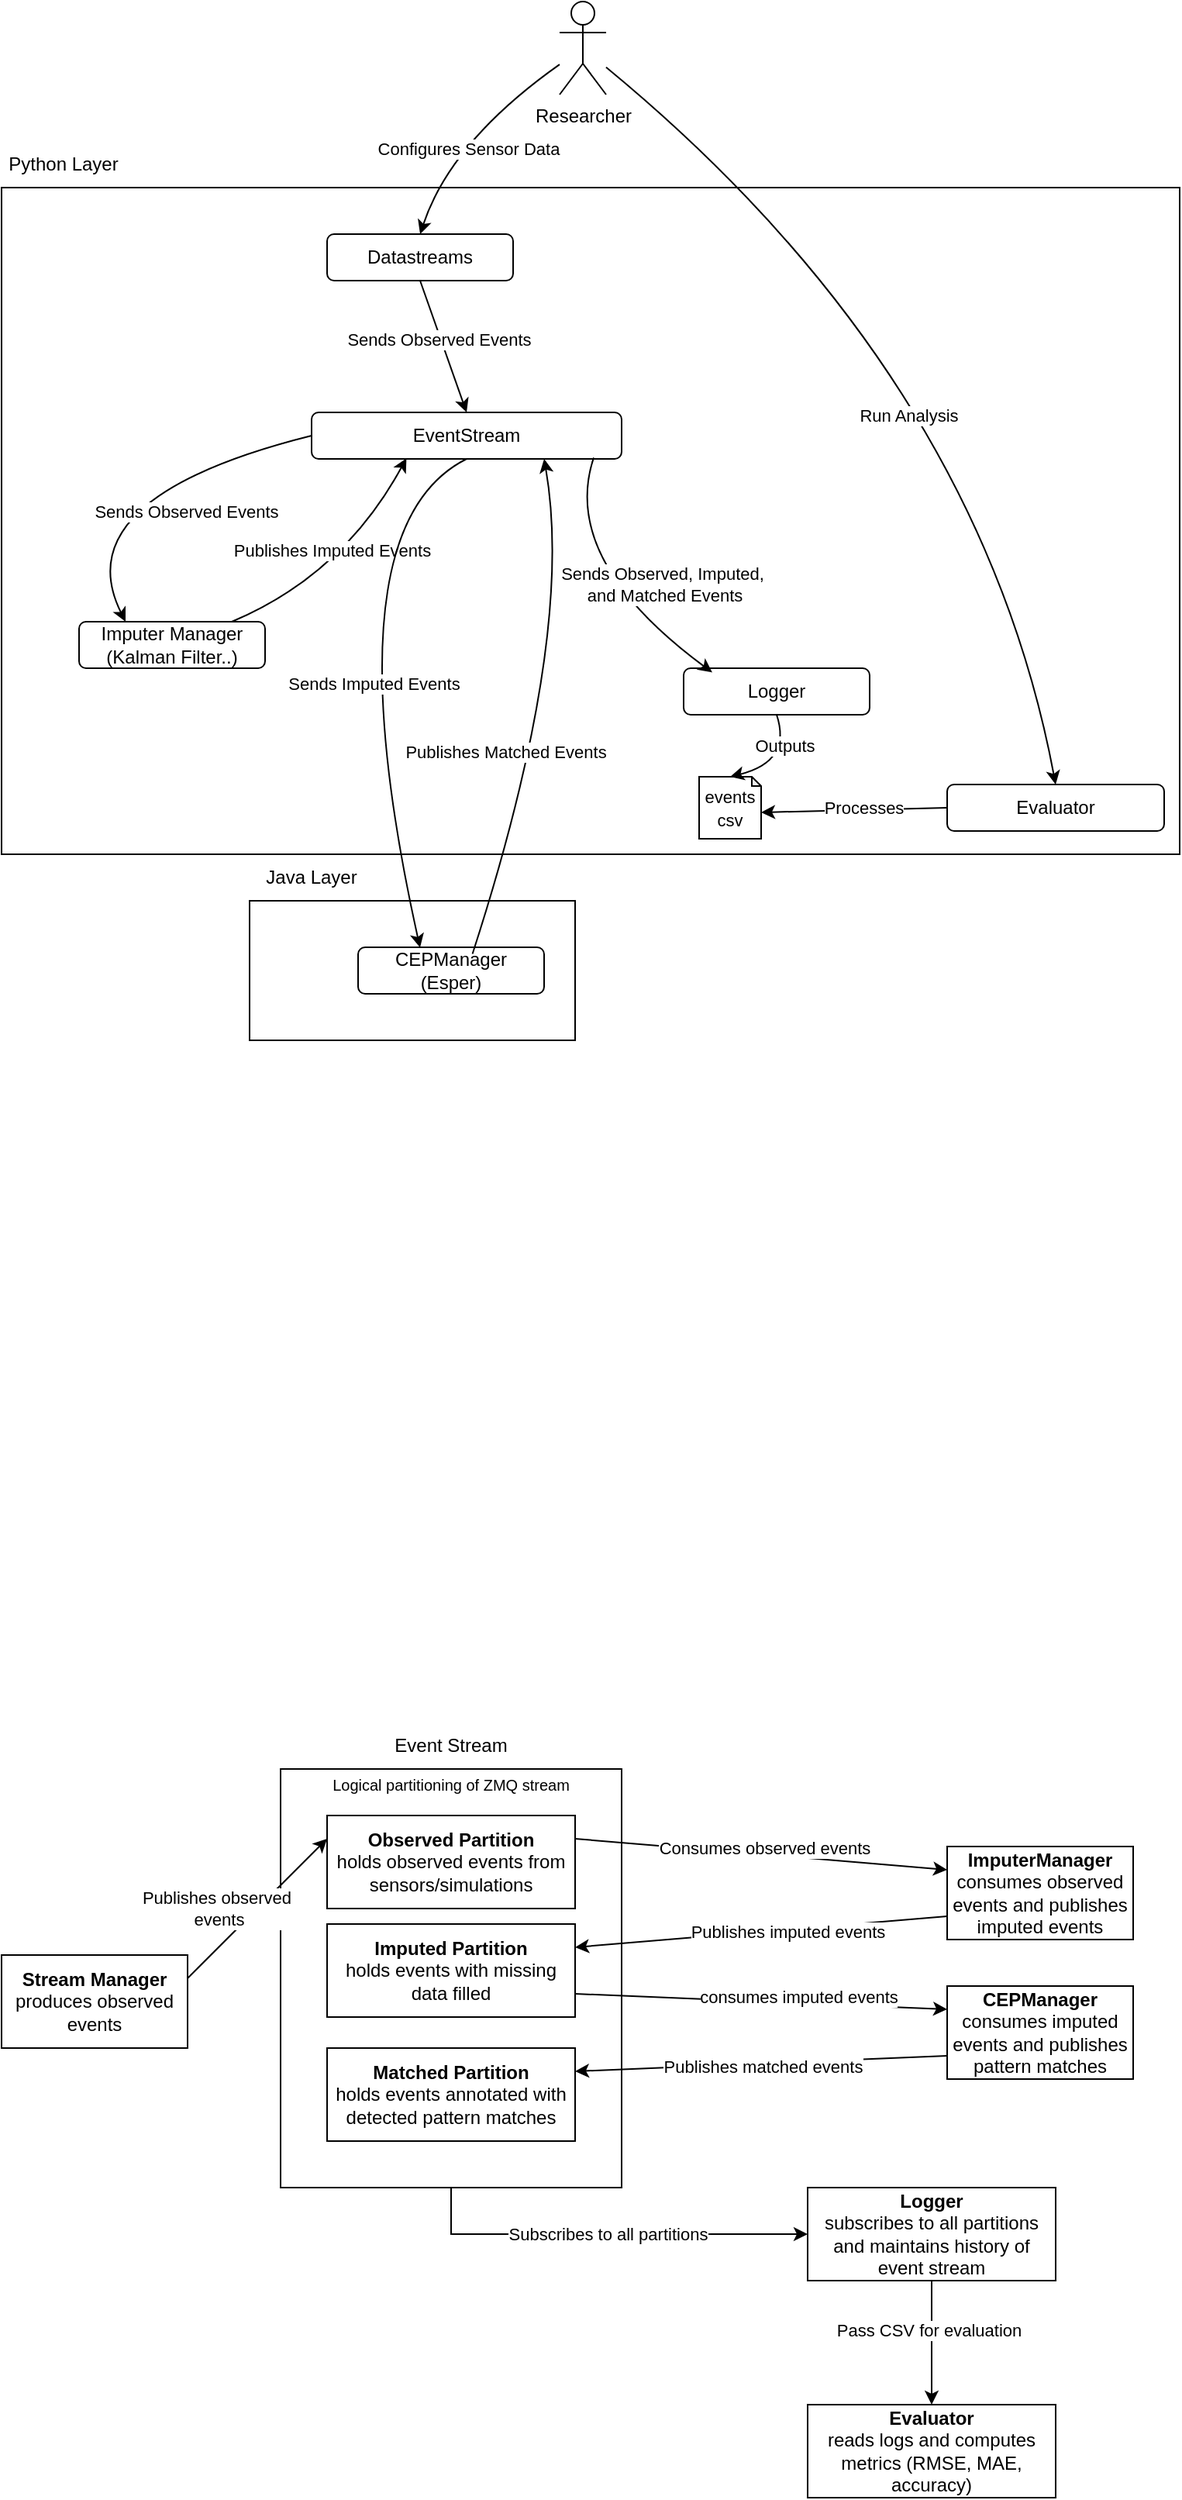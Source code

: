 <mxfile version="28.1.2">
  <diagram name="Page-1" id="nLHSv5qawO0i9cInuJ0M">
    <mxGraphModel dx="878" dy="634" grid="1" gridSize="10" guides="1" tooltips="1" connect="1" arrows="1" fold="1" page="1" pageScale="1" pageWidth="850" pageHeight="1100" math="0" shadow="0">
      <root>
        <mxCell id="0" />
        <mxCell id="1" parent="0" />
        <mxCell id="IS17HLQf8USK1EShI2KF-44" value="" style="rounded=0;whiteSpace=wrap;html=1;fillColor=none;align=left;" vertex="1" parent="1">
          <mxGeometry x="220" y="1190" width="220" height="270" as="geometry" />
        </mxCell>
        <mxCell id="IS17HLQf8USK1EShI2KF-1" value="Researcher" style="shape=umlActor;verticalLabelPosition=bottom;verticalAlign=top;html=1;outlineConnect=0;" vertex="1" parent="1">
          <mxGeometry x="400" y="50" width="30" height="60" as="geometry" />
        </mxCell>
        <mxCell id="IS17HLQf8USK1EShI2KF-5" value="" style="rounded=0;whiteSpace=wrap;html=1;fillColor=none;strokeWidth=1;" vertex="1" parent="1">
          <mxGeometry x="40" y="170" width="760" height="430" as="geometry" />
        </mxCell>
        <mxCell id="IS17HLQf8USK1EShI2KF-6" value="Python Layer" style="text;html=1;align=center;verticalAlign=middle;whiteSpace=wrap;rounded=0;" vertex="1" parent="1">
          <mxGeometry x="40" y="140" width="80" height="30" as="geometry" />
        </mxCell>
        <mxCell id="IS17HLQf8USK1EShI2KF-7" value="" style="rounded=0;whiteSpace=wrap;html=1;fillColor=none;strokeWidth=1;" vertex="1" parent="1">
          <mxGeometry x="200" y="630" width="210" height="90" as="geometry" />
        </mxCell>
        <mxCell id="IS17HLQf8USK1EShI2KF-8" value="Java Layer" style="text;html=1;align=center;verticalAlign=middle;whiteSpace=wrap;rounded=0;" vertex="1" parent="1">
          <mxGeometry x="200" y="600" width="80" height="30" as="geometry" />
        </mxCell>
        <mxCell id="IS17HLQf8USK1EShI2KF-9" value="EventStream" style="rounded=1;whiteSpace=wrap;html=1;" vertex="1" parent="1">
          <mxGeometry x="240" y="315" width="200" height="30" as="geometry" />
        </mxCell>
        <mxCell id="IS17HLQf8USK1EShI2KF-10" value="Datastreams" style="rounded=1;whiteSpace=wrap;html=1;" vertex="1" parent="1">
          <mxGeometry x="250" y="200" width="120" height="30" as="geometry" />
        </mxCell>
        <mxCell id="IS17HLQf8USK1EShI2KF-11" value="Imputer Manager (Kalman Filter..)" style="rounded=1;whiteSpace=wrap;html=1;" vertex="1" parent="1">
          <mxGeometry x="90" y="450" width="120" height="30" as="geometry" />
        </mxCell>
        <mxCell id="IS17HLQf8USK1EShI2KF-12" value="" style="endArrow=classic;html=1;rounded=0;exitX=0;exitY=0.5;exitDx=0;exitDy=0;entryX=0.25;entryY=0;entryDx=0;entryDy=0;curved=1;" edge="1" parent="1" source="IS17HLQf8USK1EShI2KF-9" target="IS17HLQf8USK1EShI2KF-11">
          <mxGeometry width="50" height="50" relative="1" as="geometry">
            <mxPoint x="168.24" y="345.0" as="sourcePoint" />
            <mxPoint x="169.48" y="432.19" as="targetPoint" />
            <Array as="points">
              <mxPoint x="80" y="370" />
            </Array>
          </mxGeometry>
        </mxCell>
        <mxCell id="IS17HLQf8USK1EShI2KF-19" value="Sends Observed Events" style="edgeLabel;html=1;align=center;verticalAlign=middle;resizable=0;points=[];" vertex="1" connectable="0" parent="IS17HLQf8USK1EShI2KF-12">
          <mxGeometry x="-0.218" relative="1" as="geometry">
            <mxPoint x="15" y="25" as="offset" />
          </mxGeometry>
        </mxCell>
        <mxCell id="IS17HLQf8USK1EShI2KF-13" value="" style="endArrow=classic;html=1;rounded=0;exitX=0.821;exitY=0;exitDx=0;exitDy=0;exitPerimeter=0;entryX=0.306;entryY=0.986;entryDx=0;entryDy=0;entryPerimeter=0;curved=1;" edge="1" parent="1" source="IS17HLQf8USK1EShI2KF-11" target="IS17HLQf8USK1EShI2KF-9">
          <mxGeometry width="50" height="50" relative="1" as="geometry">
            <mxPoint x="270" y="410" as="sourcePoint" />
            <mxPoint x="320" y="360" as="targetPoint" />
            <Array as="points">
              <mxPoint x="260" y="420" />
            </Array>
          </mxGeometry>
        </mxCell>
        <mxCell id="IS17HLQf8USK1EShI2KF-20" value="Publishes Imputed Events" style="edgeLabel;html=1;align=center;verticalAlign=middle;resizable=0;points=[];" vertex="1" connectable="0" parent="IS17HLQf8USK1EShI2KF-13">
          <mxGeometry x="0.011" y="3" relative="1" as="geometry">
            <mxPoint x="-7" y="-10" as="offset" />
          </mxGeometry>
        </mxCell>
        <mxCell id="IS17HLQf8USK1EShI2KF-14" value="" style="endArrow=classic;html=1;rounded=0;exitX=0.5;exitY=1;exitDx=0;exitDy=0;entryX=0.5;entryY=0;entryDx=0;entryDy=0;" edge="1" parent="1" source="IS17HLQf8USK1EShI2KF-10" target="IS17HLQf8USK1EShI2KF-9">
          <mxGeometry width="50" height="50" relative="1" as="geometry">
            <mxPoint x="270" y="410" as="sourcePoint" />
            <mxPoint x="320" y="360" as="targetPoint" />
          </mxGeometry>
        </mxCell>
        <mxCell id="IS17HLQf8USK1EShI2KF-24" value="Sends Observed Events" style="edgeLabel;html=1;align=center;verticalAlign=middle;resizable=0;points=[];" vertex="1" connectable="0" parent="IS17HLQf8USK1EShI2KF-14">
          <mxGeometry x="-0.121" y="-1" relative="1" as="geometry">
            <mxPoint as="offset" />
          </mxGeometry>
        </mxCell>
        <mxCell id="IS17HLQf8USK1EShI2KF-17" value="CEPManager&lt;div&gt;(Esper)&lt;/div&gt;" style="rounded=1;whiteSpace=wrap;html=1;" vertex="1" parent="1">
          <mxGeometry x="270" y="660" width="120" height="30" as="geometry" />
        </mxCell>
        <mxCell id="IS17HLQf8USK1EShI2KF-18" value="" style="endArrow=classic;html=1;rounded=0;entryX=0.333;entryY=0.007;entryDx=0;entryDy=0;curved=1;entryPerimeter=0;exitX=0.5;exitY=1;exitDx=0;exitDy=0;" edge="1" parent="1" source="IS17HLQf8USK1EShI2KF-9" target="IS17HLQf8USK1EShI2KF-17">
          <mxGeometry width="50" height="50" relative="1" as="geometry">
            <mxPoint x="340" y="350" as="sourcePoint" />
            <mxPoint x="460" y="360" as="targetPoint" />
            <Array as="points">
              <mxPoint x="250" y="390" />
            </Array>
          </mxGeometry>
        </mxCell>
        <mxCell id="IS17HLQf8USK1EShI2KF-21" value="Sends Imputed Events" style="edgeLabel;html=1;align=center;verticalAlign=middle;resizable=0;points=[];" vertex="1" connectable="0" parent="IS17HLQf8USK1EShI2KF-18">
          <mxGeometry x="0.186" y="-20" relative="1" as="geometry">
            <mxPoint x="23" y="-25" as="offset" />
          </mxGeometry>
        </mxCell>
        <mxCell id="IS17HLQf8USK1EShI2KF-22" value="" style="endArrow=classic;html=1;rounded=0;entryX=0.5;entryY=0;entryDx=0;entryDy=0;curved=1;" edge="1" parent="1" source="IS17HLQf8USK1EShI2KF-1" target="IS17HLQf8USK1EShI2KF-10">
          <mxGeometry width="50" height="50" relative="1" as="geometry">
            <mxPoint x="320" y="310" as="sourcePoint" />
            <mxPoint x="370" y="260" as="targetPoint" />
            <Array as="points">
              <mxPoint x="330" y="140" />
            </Array>
          </mxGeometry>
        </mxCell>
        <mxCell id="IS17HLQf8USK1EShI2KF-23" value="Configures Sensor Data" style="edgeLabel;html=1;align=center;verticalAlign=middle;resizable=0;points=[];" vertex="1" connectable="0" parent="IS17HLQf8USK1EShI2KF-22">
          <mxGeometry x="0.067" y="10" relative="1" as="geometry">
            <mxPoint as="offset" />
          </mxGeometry>
        </mxCell>
        <mxCell id="IS17HLQf8USK1EShI2KF-25" value="" style="endArrow=classic;html=1;rounded=0;exitX=0.615;exitY=0.141;exitDx=0;exitDy=0;exitPerimeter=0;entryX=0.75;entryY=1;entryDx=0;entryDy=0;curved=1;" edge="1" parent="1" source="IS17HLQf8USK1EShI2KF-17" target="IS17HLQf8USK1EShI2KF-9">
          <mxGeometry width="50" height="50" relative="1" as="geometry">
            <mxPoint x="330" y="520" as="sourcePoint" />
            <mxPoint x="380" y="470" as="targetPoint" />
            <Array as="points">
              <mxPoint x="410" y="460" />
            </Array>
          </mxGeometry>
        </mxCell>
        <mxCell id="IS17HLQf8USK1EShI2KF-26" value="Publishes Matched Events" style="edgeLabel;html=1;align=center;verticalAlign=middle;resizable=0;points=[];" vertex="1" connectable="0" parent="IS17HLQf8USK1EShI2KF-25">
          <mxGeometry x="-0.1" y="26" relative="1" as="geometry">
            <mxPoint y="19" as="offset" />
          </mxGeometry>
        </mxCell>
        <mxCell id="IS17HLQf8USK1EShI2KF-27" value="Logger" style="rounded=1;whiteSpace=wrap;html=1;" vertex="1" parent="1">
          <mxGeometry x="480" y="480" width="120" height="30" as="geometry" />
        </mxCell>
        <mxCell id="IS17HLQf8USK1EShI2KF-28" value="" style="endArrow=classic;html=1;rounded=0;exitX=0.91;exitY=0.974;exitDx=0;exitDy=0;exitPerimeter=0;entryX=0.154;entryY=0.09;entryDx=0;entryDy=0;entryPerimeter=0;curved=1;" edge="1" parent="1" source="IS17HLQf8USK1EShI2KF-9" target="IS17HLQf8USK1EShI2KF-27">
          <mxGeometry width="50" height="50" relative="1" as="geometry">
            <mxPoint x="380" y="450" as="sourcePoint" />
            <mxPoint x="430" y="400" as="targetPoint" />
            <Array as="points">
              <mxPoint x="400" y="410" />
            </Array>
          </mxGeometry>
        </mxCell>
        <mxCell id="IS17HLQf8USK1EShI2KF-29" value="Sends Observed, Imputed&lt;span style=&quot;background-color: light-dark(#ffffff, var(--ge-dark-color, #121212)); color: light-dark(rgb(0, 0, 0), rgb(255, 255, 255));&quot;&gt;,&lt;/span&gt;&lt;div&gt;&lt;span style=&quot;background-color: light-dark(#ffffff, var(--ge-dark-color, #121212)); color: light-dark(rgb(0, 0, 0), rgb(255, 255, 255));&quot;&gt;&amp;nbsp;and Matched Events&lt;/span&gt;&lt;/div&gt;" style="edgeLabel;html=1;align=center;verticalAlign=middle;resizable=0;points=[];" vertex="1" connectable="0" parent="IS17HLQf8USK1EShI2KF-28">
          <mxGeometry x="0.227" y="16" relative="1" as="geometry">
            <mxPoint x="18" as="offset" />
          </mxGeometry>
        </mxCell>
        <mxCell id="IS17HLQf8USK1EShI2KF-30" value="&lt;font style=&quot;font-size: 11px;&quot;&gt;events csv&lt;/font&gt;" style="shape=note;whiteSpace=wrap;html=1;backgroundOutline=1;darkOpacity=0.05;size=6;" vertex="1" parent="1">
          <mxGeometry x="490" y="550" width="40" height="40" as="geometry" />
        </mxCell>
        <mxCell id="IS17HLQf8USK1EShI2KF-31" value="Evaluator" style="rounded=1;whiteSpace=wrap;html=1;" vertex="1" parent="1">
          <mxGeometry x="650" y="555" width="140" height="30" as="geometry" />
        </mxCell>
        <mxCell id="IS17HLQf8USK1EShI2KF-32" value="" style="endArrow=classic;html=1;rounded=0;exitX=0.5;exitY=1;exitDx=0;exitDy=0;entryX=0.5;entryY=0;entryDx=0;entryDy=0;entryPerimeter=0;curved=1;" edge="1" parent="1" source="IS17HLQf8USK1EShI2KF-27" target="IS17HLQf8USK1EShI2KF-30">
          <mxGeometry width="50" height="50" relative="1" as="geometry">
            <mxPoint x="470" y="550" as="sourcePoint" />
            <mxPoint x="520" y="500" as="targetPoint" />
            <Array as="points">
              <mxPoint x="550" y="540" />
            </Array>
          </mxGeometry>
        </mxCell>
        <mxCell id="IS17HLQf8USK1EShI2KF-34" value="Outputs" style="edgeLabel;html=1;align=center;verticalAlign=middle;resizable=0;points=[];" vertex="1" connectable="0" parent="IS17HLQf8USK1EShI2KF-32">
          <mxGeometry x="-0.457" y="-2" relative="1" as="geometry">
            <mxPoint as="offset" />
          </mxGeometry>
        </mxCell>
        <mxCell id="IS17HLQf8USK1EShI2KF-33" value="" style="endArrow=classic;html=1;rounded=0;exitX=0;exitY=0.5;exitDx=0;exitDy=0;entryX=0;entryY=0;entryDx=40;entryDy=23;entryPerimeter=0;" edge="1" parent="1" source="IS17HLQf8USK1EShI2KF-31" target="IS17HLQf8USK1EShI2KF-30">
          <mxGeometry width="50" height="50" relative="1" as="geometry">
            <mxPoint x="470" y="550" as="sourcePoint" />
            <mxPoint x="520" y="500" as="targetPoint" />
          </mxGeometry>
        </mxCell>
        <mxCell id="IS17HLQf8USK1EShI2KF-35" value="Processes" style="edgeLabel;html=1;align=center;verticalAlign=middle;resizable=0;points=[];" vertex="1" connectable="0" parent="IS17HLQf8USK1EShI2KF-33">
          <mxGeometry x="-0.09" y="-2" relative="1" as="geometry">
            <mxPoint as="offset" />
          </mxGeometry>
        </mxCell>
        <mxCell id="IS17HLQf8USK1EShI2KF-36" value="" style="endArrow=classic;html=1;rounded=0;entryX=0.5;entryY=0;entryDx=0;entryDy=0;curved=1;" edge="1" parent="1" source="IS17HLQf8USK1EShI2KF-1" target="IS17HLQf8USK1EShI2KF-31">
          <mxGeometry width="50" height="50" relative="1" as="geometry">
            <mxPoint x="610" y="340" as="sourcePoint" />
            <mxPoint x="660" y="290" as="targetPoint" />
            <Array as="points">
              <mxPoint x="670" y="290" />
            </Array>
          </mxGeometry>
        </mxCell>
        <mxCell id="IS17HLQf8USK1EShI2KF-37" value="Run Analysis" style="edgeLabel;html=1;align=center;verticalAlign=middle;resizable=0;points=[];" vertex="1" connectable="0" parent="IS17HLQf8USK1EShI2KF-36">
          <mxGeometry x="0.009" y="-49" relative="1" as="geometry">
            <mxPoint as="offset" />
          </mxGeometry>
        </mxCell>
        <mxCell id="IS17HLQf8USK1EShI2KF-40" value="&lt;b&gt;Stream Manager&lt;/b&gt;&lt;div&gt;&lt;div&gt;produces observed events&lt;/div&gt;&lt;/div&gt;" style="rounded=0;whiteSpace=wrap;html=1;" vertex="1" parent="1">
          <mxGeometry x="40" y="1310" width="120" height="60" as="geometry" />
        </mxCell>
        <mxCell id="IS17HLQf8USK1EShI2KF-41" value="&lt;b&gt;Observed Partition&lt;/b&gt;&lt;div&gt;holds observed events from sensors/simulations&lt;/div&gt;" style="rounded=0;whiteSpace=wrap;html=1;" vertex="1" parent="1">
          <mxGeometry x="250" y="1220" width="160" height="60" as="geometry" />
        </mxCell>
        <mxCell id="IS17HLQf8USK1EShI2KF-42" value="&lt;b&gt;Imputed Partition&lt;/b&gt;&lt;div&gt;holds events with missing data filled&lt;/div&gt;" style="rounded=0;whiteSpace=wrap;html=1;" vertex="1" parent="1">
          <mxGeometry x="250" y="1290" width="160" height="60" as="geometry" />
        </mxCell>
        <mxCell id="IS17HLQf8USK1EShI2KF-43" value="&lt;b&gt;Matched Partition&lt;/b&gt;&lt;div&gt;holds events annotated with detected pattern matches&lt;/div&gt;" style="rounded=0;whiteSpace=wrap;html=1;" vertex="1" parent="1">
          <mxGeometry x="250" y="1370" width="160" height="60" as="geometry" />
        </mxCell>
        <mxCell id="IS17HLQf8USK1EShI2KF-45" value="Event Stream" style="text;html=1;align=center;verticalAlign=middle;whiteSpace=wrap;rounded=0;" vertex="1" parent="1">
          <mxGeometry x="280" y="1160" width="100" height="30" as="geometry" />
        </mxCell>
        <mxCell id="IS17HLQf8USK1EShI2KF-46" value="&lt;b&gt;ImputerManager&lt;/b&gt;&lt;div&gt;consumes observed events and publishes imputed events&lt;/div&gt;" style="rounded=0;whiteSpace=wrap;html=1;" vertex="1" parent="1">
          <mxGeometry x="650" y="1240" width="120" height="60" as="geometry" />
        </mxCell>
        <mxCell id="IS17HLQf8USK1EShI2KF-47" value="&lt;b&gt;CEPManager&lt;/b&gt;&lt;div&gt;consumes imputed events and publishes pattern matches&lt;/div&gt;" style="rounded=0;whiteSpace=wrap;html=1;" vertex="1" parent="1">
          <mxGeometry x="650" y="1330" width="120" height="60" as="geometry" />
        </mxCell>
        <mxCell id="IS17HLQf8USK1EShI2KF-48" value="&lt;b&gt;Logger&lt;/b&gt;&lt;div&gt;subscribes to all partitions and maintains history of event stream&lt;/div&gt;" style="rounded=0;whiteSpace=wrap;html=1;" vertex="1" parent="1">
          <mxGeometry x="560" y="1460" width="160" height="60" as="geometry" />
        </mxCell>
        <mxCell id="IS17HLQf8USK1EShI2KF-49" value="&lt;b&gt;Evaluator&lt;/b&gt;&lt;div&gt;reads logs and computes metrics (RMSE, MAE, accuracy)&lt;/div&gt;" style="rounded=0;whiteSpace=wrap;html=1;" vertex="1" parent="1">
          <mxGeometry x="560" y="1600" width="160" height="60" as="geometry" />
        </mxCell>
        <mxCell id="IS17HLQf8USK1EShI2KF-50" value="&lt;font style=&quot;font-size: 10px;&quot;&gt;Logical partitioning of ZMQ stream&lt;/font&gt;" style="text;html=1;align=center;verticalAlign=middle;whiteSpace=wrap;rounded=0;" vertex="1" parent="1">
          <mxGeometry x="230" y="1190" width="200" height="20" as="geometry" />
        </mxCell>
        <mxCell id="IS17HLQf8USK1EShI2KF-51" value="" style="endArrow=classic;html=1;rounded=0;exitX=0.5;exitY=1;exitDx=0;exitDy=0;entryX=0;entryY=0.5;entryDx=0;entryDy=0;" edge="1" parent="1" source="IS17HLQf8USK1EShI2KF-44" target="IS17HLQf8USK1EShI2KF-48">
          <mxGeometry width="50" height="50" relative="1" as="geometry">
            <mxPoint x="340" y="1360" as="sourcePoint" />
            <mxPoint x="390" y="1310" as="targetPoint" />
            <Array as="points">
              <mxPoint x="330" y="1490" />
            </Array>
          </mxGeometry>
        </mxCell>
        <mxCell id="IS17HLQf8USK1EShI2KF-52" value="Subscribes to all partitions" style="edgeLabel;html=1;align=center;verticalAlign=middle;resizable=0;points=[];" vertex="1" connectable="0" parent="IS17HLQf8USK1EShI2KF-51">
          <mxGeometry x="-0.128" y="4" relative="1" as="geometry">
            <mxPoint x="17" y="4" as="offset" />
          </mxGeometry>
        </mxCell>
        <mxCell id="IS17HLQf8USK1EShI2KF-53" value="" style="endArrow=classic;html=1;rounded=0;exitX=0.5;exitY=1;exitDx=0;exitDy=0;entryX=0.5;entryY=0;entryDx=0;entryDy=0;" edge="1" parent="1" source="IS17HLQf8USK1EShI2KF-48" target="IS17HLQf8USK1EShI2KF-49">
          <mxGeometry width="50" height="50" relative="1" as="geometry">
            <mxPoint x="420" y="1530" as="sourcePoint" />
            <mxPoint x="470" y="1480" as="targetPoint" />
          </mxGeometry>
        </mxCell>
        <mxCell id="IS17HLQf8USK1EShI2KF-54" value="Pass CSV for evaluation" style="edgeLabel;html=1;align=center;verticalAlign=middle;resizable=0;points=[];" vertex="1" connectable="0" parent="IS17HLQf8USK1EShI2KF-53">
          <mxGeometry x="-0.194" y="-2" relative="1" as="geometry">
            <mxPoint as="offset" />
          </mxGeometry>
        </mxCell>
        <mxCell id="IS17HLQf8USK1EShI2KF-55" value="" style="endArrow=classic;html=1;rounded=0;exitX=1;exitY=0.25;exitDx=0;exitDy=0;entryX=0;entryY=0.25;entryDx=0;entryDy=0;" edge="1" parent="1" source="IS17HLQf8USK1EShI2KF-41" target="IS17HLQf8USK1EShI2KF-46">
          <mxGeometry width="50" height="50" relative="1" as="geometry">
            <mxPoint x="420" y="1360" as="sourcePoint" />
            <mxPoint x="470" y="1310" as="targetPoint" />
          </mxGeometry>
        </mxCell>
        <mxCell id="IS17HLQf8USK1EShI2KF-56" value="Consumes observed events" style="edgeLabel;html=1;align=center;verticalAlign=middle;resizable=0;points=[];" vertex="1" connectable="0" parent="IS17HLQf8USK1EShI2KF-55">
          <mxGeometry x="0.05" y="-4" relative="1" as="geometry">
            <mxPoint x="-4" y="-9" as="offset" />
          </mxGeometry>
        </mxCell>
        <mxCell id="IS17HLQf8USK1EShI2KF-57" value="" style="endArrow=classic;html=1;rounded=0;exitX=0;exitY=0.75;exitDx=0;exitDy=0;entryX=1;entryY=0.25;entryDx=0;entryDy=0;" edge="1" parent="1" source="IS17HLQf8USK1EShI2KF-46" target="IS17HLQf8USK1EShI2KF-42">
          <mxGeometry width="50" height="50" relative="1" as="geometry">
            <mxPoint x="420" y="1360" as="sourcePoint" />
            <mxPoint x="470" y="1310" as="targetPoint" />
          </mxGeometry>
        </mxCell>
        <mxCell id="IS17HLQf8USK1EShI2KF-58" value="Publishes imputed events" style="edgeLabel;html=1;align=center;verticalAlign=middle;resizable=0;points=[];" vertex="1" connectable="0" parent="IS17HLQf8USK1EShI2KF-57">
          <mxGeometry x="-0.135" y="1" relative="1" as="geometry">
            <mxPoint as="offset" />
          </mxGeometry>
        </mxCell>
        <mxCell id="IS17HLQf8USK1EShI2KF-59" value="" style="endArrow=classic;html=1;rounded=0;exitX=1;exitY=0.75;exitDx=0;exitDy=0;entryX=0;entryY=0.25;entryDx=0;entryDy=0;" edge="1" parent="1" source="IS17HLQf8USK1EShI2KF-42" target="IS17HLQf8USK1EShI2KF-47">
          <mxGeometry width="50" height="50" relative="1" as="geometry">
            <mxPoint x="420" y="1360" as="sourcePoint" />
            <mxPoint x="470" y="1310" as="targetPoint" />
          </mxGeometry>
        </mxCell>
        <mxCell id="IS17HLQf8USK1EShI2KF-60" value="consumes imputed events" style="edgeLabel;html=1;align=center;verticalAlign=middle;resizable=0;points=[];" vertex="1" connectable="0" parent="IS17HLQf8USK1EShI2KF-59">
          <mxGeometry x="0.199" y="4" relative="1" as="geometry">
            <mxPoint as="offset" />
          </mxGeometry>
        </mxCell>
        <mxCell id="IS17HLQf8USK1EShI2KF-61" value="" style="endArrow=classic;html=1;rounded=0;exitX=0;exitY=0.75;exitDx=0;exitDy=0;entryX=1;entryY=0.25;entryDx=0;entryDy=0;" edge="1" parent="1" source="IS17HLQf8USK1EShI2KF-47" target="IS17HLQf8USK1EShI2KF-43">
          <mxGeometry width="50" height="50" relative="1" as="geometry">
            <mxPoint x="420" y="1360" as="sourcePoint" />
            <mxPoint x="470" y="1310" as="targetPoint" />
          </mxGeometry>
        </mxCell>
        <mxCell id="IS17HLQf8USK1EShI2KF-62" value="Publishes matched events" style="edgeLabel;html=1;align=center;verticalAlign=middle;resizable=0;points=[];" vertex="1" connectable="0" parent="IS17HLQf8USK1EShI2KF-61">
          <mxGeometry x="-0.004" y="2" relative="1" as="geometry">
            <mxPoint as="offset" />
          </mxGeometry>
        </mxCell>
        <mxCell id="IS17HLQf8USK1EShI2KF-63" value="" style="endArrow=classic;html=1;rounded=0;exitX=1;exitY=0.25;exitDx=0;exitDy=0;entryX=0;entryY=0.25;entryDx=0;entryDy=0;" edge="1" parent="1" source="IS17HLQf8USK1EShI2KF-40" target="IS17HLQf8USK1EShI2KF-41">
          <mxGeometry width="50" height="50" relative="1" as="geometry">
            <mxPoint x="310" y="1360" as="sourcePoint" />
            <mxPoint x="360" y="1310" as="targetPoint" />
          </mxGeometry>
        </mxCell>
        <mxCell id="IS17HLQf8USK1EShI2KF-64" value="Publishes observed&amp;nbsp;&lt;div&gt;events&lt;/div&gt;" style="edgeLabel;html=1;align=center;verticalAlign=middle;resizable=0;points=[];" vertex="1" connectable="0" parent="IS17HLQf8USK1EShI2KF-63">
          <mxGeometry x="0.18" relative="1" as="geometry">
            <mxPoint x="-33" y="8" as="offset" />
          </mxGeometry>
        </mxCell>
      </root>
    </mxGraphModel>
  </diagram>
</mxfile>
